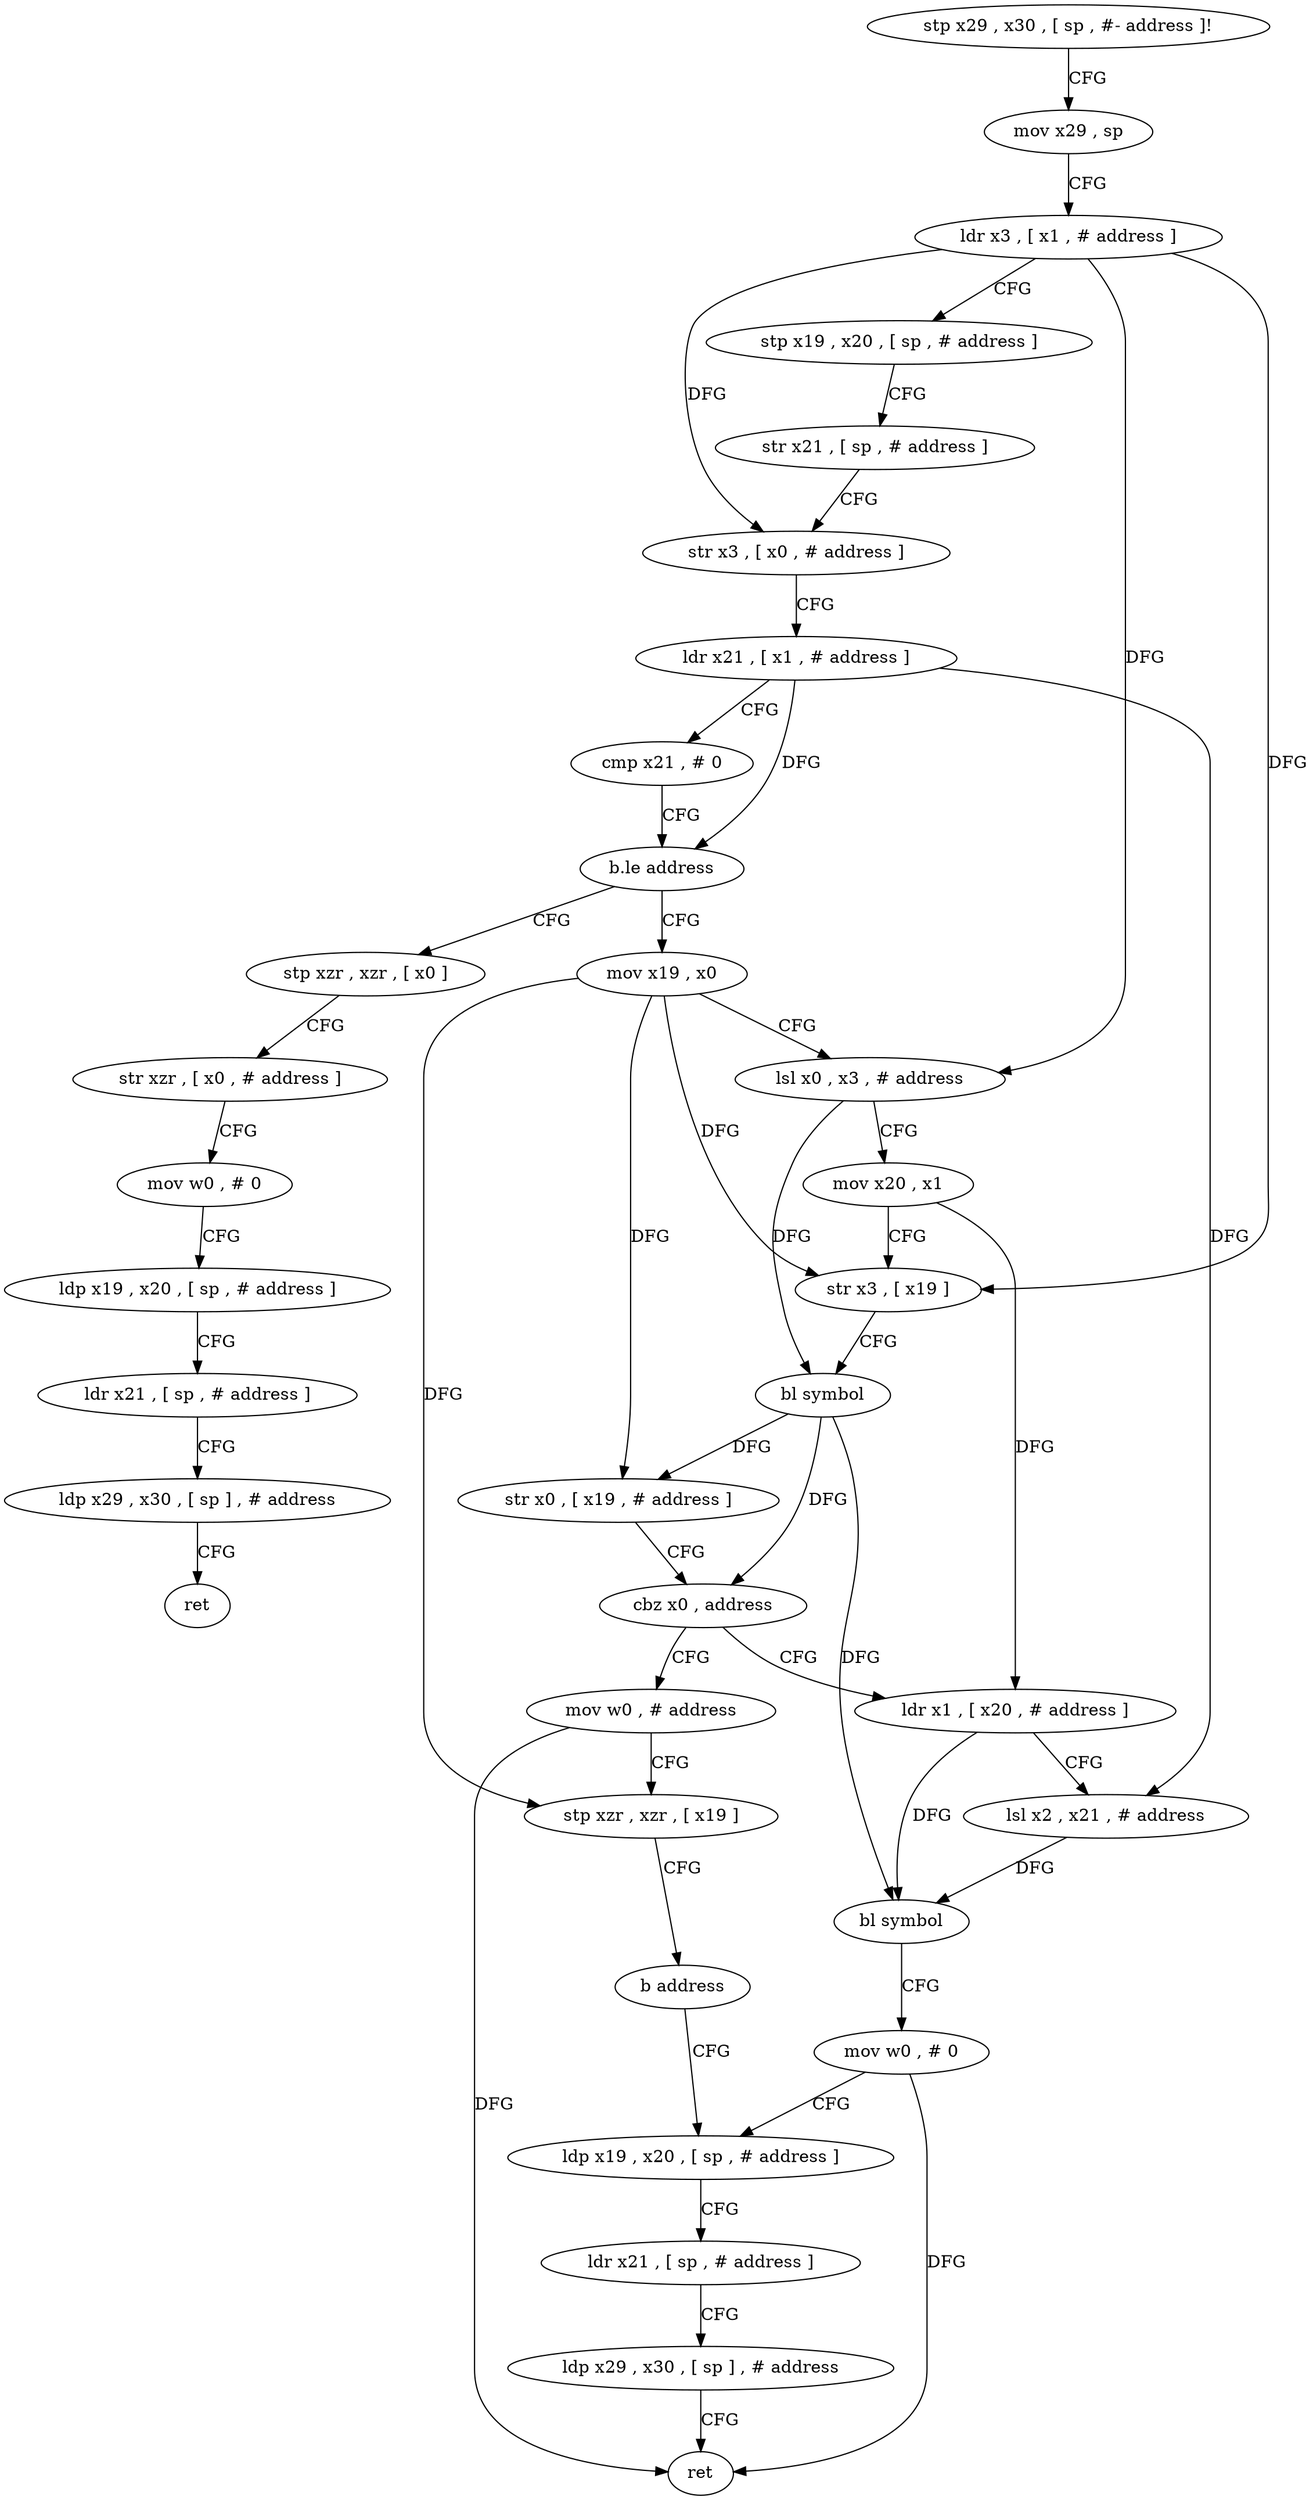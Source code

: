digraph "func" {
"4328168" [label = "stp x29 , x30 , [ sp , #- address ]!" ]
"4328172" [label = "mov x29 , sp" ]
"4328176" [label = "ldr x3 , [ x1 , # address ]" ]
"4328180" [label = "stp x19 , x20 , [ sp , # address ]" ]
"4328184" [label = "str x21 , [ sp , # address ]" ]
"4328188" [label = "str x3 , [ x0 , # address ]" ]
"4328192" [label = "ldr x21 , [ x1 , # address ]" ]
"4328196" [label = "cmp x21 , # 0" ]
"4328200" [label = "b.le address" ]
"4328264" [label = "stp xzr , xzr , [ x0 ]" ]
"4328204" [label = "mov x19 , x0" ]
"4328268" [label = "str xzr , [ x0 , # address ]" ]
"4328272" [label = "mov w0 , # 0" ]
"4328276" [label = "ldp x19 , x20 , [ sp , # address ]" ]
"4328280" [label = "ldr x21 , [ sp , # address ]" ]
"4328284" [label = "ldp x29 , x30 , [ sp ] , # address" ]
"4328288" [label = "ret" ]
"4328208" [label = "lsl x0 , x3 , # address" ]
"4328212" [label = "mov x20 , x1" ]
"4328216" [label = "str x3 , [ x19 ]" ]
"4328220" [label = "bl symbol" ]
"4328224" [label = "str x0 , [ x19 , # address ]" ]
"4328228" [label = "cbz x0 , address" ]
"4328296" [label = "mov w0 , # address" ]
"4328232" [label = "ldr x1 , [ x20 , # address ]" ]
"4328300" [label = "stp xzr , xzr , [ x19 ]" ]
"4328304" [label = "b address" ]
"4328248" [label = "ldp x19 , x20 , [ sp , # address ]" ]
"4328236" [label = "lsl x2 , x21 , # address" ]
"4328240" [label = "bl symbol" ]
"4328244" [label = "mov w0 , # 0" ]
"4328252" [label = "ldr x21 , [ sp , # address ]" ]
"4328256" [label = "ldp x29 , x30 , [ sp ] , # address" ]
"4328260" [label = "ret" ]
"4328168" -> "4328172" [ label = "CFG" ]
"4328172" -> "4328176" [ label = "CFG" ]
"4328176" -> "4328180" [ label = "CFG" ]
"4328176" -> "4328188" [ label = "DFG" ]
"4328176" -> "4328208" [ label = "DFG" ]
"4328176" -> "4328216" [ label = "DFG" ]
"4328180" -> "4328184" [ label = "CFG" ]
"4328184" -> "4328188" [ label = "CFG" ]
"4328188" -> "4328192" [ label = "CFG" ]
"4328192" -> "4328196" [ label = "CFG" ]
"4328192" -> "4328200" [ label = "DFG" ]
"4328192" -> "4328236" [ label = "DFG" ]
"4328196" -> "4328200" [ label = "CFG" ]
"4328200" -> "4328264" [ label = "CFG" ]
"4328200" -> "4328204" [ label = "CFG" ]
"4328264" -> "4328268" [ label = "CFG" ]
"4328204" -> "4328208" [ label = "CFG" ]
"4328204" -> "4328216" [ label = "DFG" ]
"4328204" -> "4328224" [ label = "DFG" ]
"4328204" -> "4328300" [ label = "DFG" ]
"4328268" -> "4328272" [ label = "CFG" ]
"4328272" -> "4328276" [ label = "CFG" ]
"4328276" -> "4328280" [ label = "CFG" ]
"4328280" -> "4328284" [ label = "CFG" ]
"4328284" -> "4328288" [ label = "CFG" ]
"4328208" -> "4328212" [ label = "CFG" ]
"4328208" -> "4328220" [ label = "DFG" ]
"4328212" -> "4328216" [ label = "CFG" ]
"4328212" -> "4328232" [ label = "DFG" ]
"4328216" -> "4328220" [ label = "CFG" ]
"4328220" -> "4328224" [ label = "DFG" ]
"4328220" -> "4328228" [ label = "DFG" ]
"4328220" -> "4328240" [ label = "DFG" ]
"4328224" -> "4328228" [ label = "CFG" ]
"4328228" -> "4328296" [ label = "CFG" ]
"4328228" -> "4328232" [ label = "CFG" ]
"4328296" -> "4328300" [ label = "CFG" ]
"4328296" -> "4328260" [ label = "DFG" ]
"4328232" -> "4328236" [ label = "CFG" ]
"4328232" -> "4328240" [ label = "DFG" ]
"4328300" -> "4328304" [ label = "CFG" ]
"4328304" -> "4328248" [ label = "CFG" ]
"4328248" -> "4328252" [ label = "CFG" ]
"4328236" -> "4328240" [ label = "DFG" ]
"4328240" -> "4328244" [ label = "CFG" ]
"4328244" -> "4328248" [ label = "CFG" ]
"4328244" -> "4328260" [ label = "DFG" ]
"4328252" -> "4328256" [ label = "CFG" ]
"4328256" -> "4328260" [ label = "CFG" ]
}
